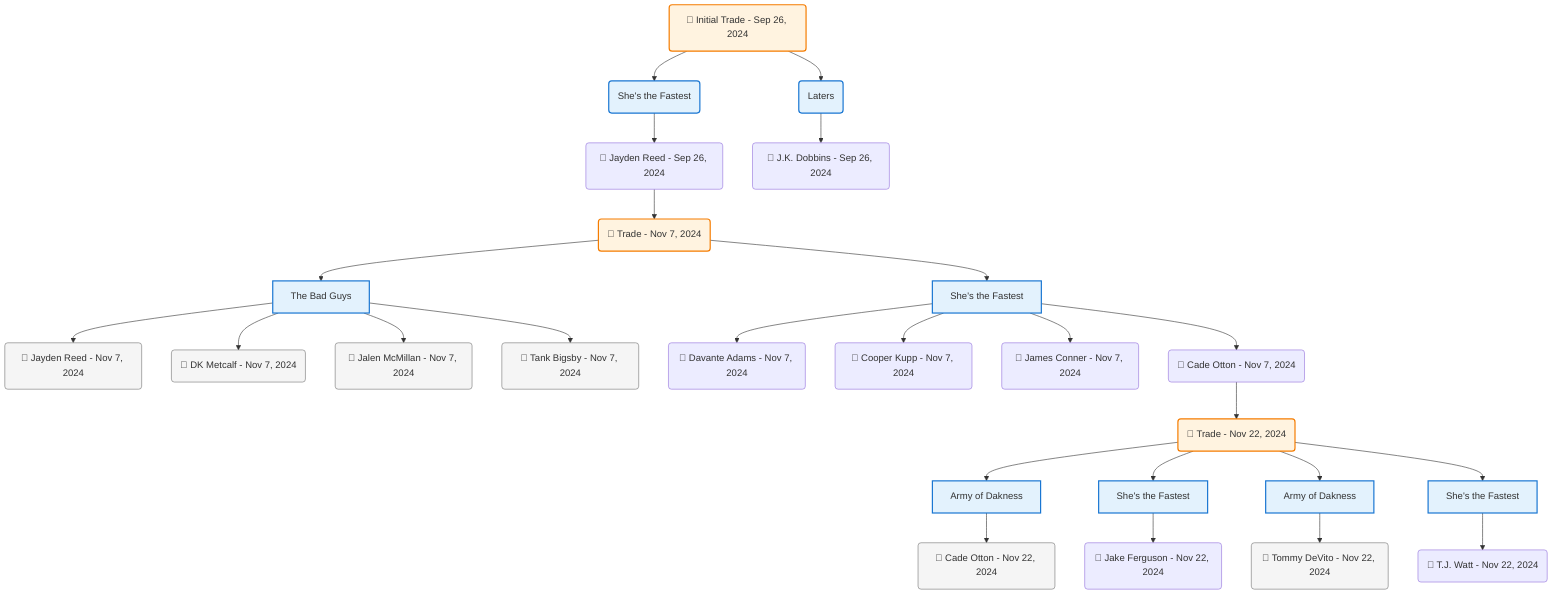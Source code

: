 flowchart TD

    TRADE_MAIN("🔄 Initial Trade - Sep 26, 2024")
    TEAM_1("She's the Fastest")
    TEAM_2("Laters")
    NODE_ab875753-e618-4227-8602-1e045f42fe74("🔄 Jayden Reed - Sep 26, 2024")
    TRADE_f0b59f44-b3c9-4da4-a932-35e737b726f8_3("🔄 Trade - Nov 7, 2024")
    TEAM_b2220d1a-ff75-4622-9757-09978901110f_4["The Bad Guys"]
    NODE_3b42a806-e1a5-4804-9033-748803fe5c38("🔄 Jayden Reed - Nov 7, 2024")
    NODE_7486b713-436b-4ebb-977f-a5eee3be411f("🔄 DK Metcalf - Nov 7, 2024")
    NODE_32b27ada-9ca3-4df8-aa54-cdedae0327d7("🔄 Jalen McMillan - Nov 7, 2024")
    NODE_639ff1b9-3f43-48f5-b518-e62da10b0078("🔄 Tank Bigsby - Nov 7, 2024")
    TEAM_4449259f-64af-44fd-9235-1facc0926234_5["She's the Fastest"]
    NODE_01a06424-c7b2-40d0-a9a6-0bf4476c878d("🔄 Davante Adams - Nov 7, 2024")
    NODE_61b63a42-68ef-4dd1-b255-24d63f7d3db2("🔄 Cooper Kupp - Nov 7, 2024")
    NODE_667ad38f-c2bd-4f79-8981-c251035800f2("🔄 James Conner - Nov 7, 2024")
    NODE_e9079c1a-2a24-4736-b966-f1f288f3723f("🔄 Cade Otton - Nov 7, 2024")
    TRADE_c5f7ffe4-03f4-4934-a180-962c6df2332d_6("🔄 Trade - Nov 22, 2024")
    TEAM_40f7599b-e68f-4bf4-9553-bf7e10924635_7["Army of Dakness"]
    NODE_9cb7f2ea-2dbb-4c0d-8722-31b51e3a2885("🔄 Cade Otton - Nov 22, 2024")
    TEAM_4449259f-64af-44fd-9235-1facc0926234_8["She's the Fastest"]
    NODE_586497a1-618d-4b4e-bde1-24c5150caf78("🔄 Jake Ferguson - Nov 22, 2024")
    TEAM_40f7599b-e68f-4bf4-9553-bf7e10924635_9["Army of Dakness"]
    NODE_bff925fd-413c-4e1b-bd5f-9d54cb007e7c("🔄 Tommy DeVito - Nov 22, 2024")
    TEAM_4449259f-64af-44fd-9235-1facc0926234_10["She's the Fastest"]
    NODE_282e4726-e801-47e6-9874-df90f99fe84c("🔄 T.J. Watt - Nov 22, 2024")
    NODE_8c12d5f0-8c2e-44e4-8ce6-4daca624a615("🔄 J.K. Dobbins - Sep 26, 2024")

    TRADE_MAIN --> TEAM_1
    TRADE_MAIN --> TEAM_2
    TEAM_1 --> NODE_ab875753-e618-4227-8602-1e045f42fe74
    NODE_ab875753-e618-4227-8602-1e045f42fe74 --> TRADE_f0b59f44-b3c9-4da4-a932-35e737b726f8_3
    TRADE_f0b59f44-b3c9-4da4-a932-35e737b726f8_3 --> TEAM_b2220d1a-ff75-4622-9757-09978901110f_4
    TEAM_b2220d1a-ff75-4622-9757-09978901110f_4 --> NODE_3b42a806-e1a5-4804-9033-748803fe5c38
    TEAM_b2220d1a-ff75-4622-9757-09978901110f_4 --> NODE_7486b713-436b-4ebb-977f-a5eee3be411f
    TEAM_b2220d1a-ff75-4622-9757-09978901110f_4 --> NODE_32b27ada-9ca3-4df8-aa54-cdedae0327d7
    TEAM_b2220d1a-ff75-4622-9757-09978901110f_4 --> NODE_639ff1b9-3f43-48f5-b518-e62da10b0078
    TRADE_f0b59f44-b3c9-4da4-a932-35e737b726f8_3 --> TEAM_4449259f-64af-44fd-9235-1facc0926234_5
    TEAM_4449259f-64af-44fd-9235-1facc0926234_5 --> NODE_01a06424-c7b2-40d0-a9a6-0bf4476c878d
    TEAM_4449259f-64af-44fd-9235-1facc0926234_5 --> NODE_61b63a42-68ef-4dd1-b255-24d63f7d3db2
    TEAM_4449259f-64af-44fd-9235-1facc0926234_5 --> NODE_667ad38f-c2bd-4f79-8981-c251035800f2
    TEAM_4449259f-64af-44fd-9235-1facc0926234_5 --> NODE_e9079c1a-2a24-4736-b966-f1f288f3723f
    NODE_e9079c1a-2a24-4736-b966-f1f288f3723f --> TRADE_c5f7ffe4-03f4-4934-a180-962c6df2332d_6
    TRADE_c5f7ffe4-03f4-4934-a180-962c6df2332d_6 --> TEAM_40f7599b-e68f-4bf4-9553-bf7e10924635_7
    TEAM_40f7599b-e68f-4bf4-9553-bf7e10924635_7 --> NODE_9cb7f2ea-2dbb-4c0d-8722-31b51e3a2885
    TRADE_c5f7ffe4-03f4-4934-a180-962c6df2332d_6 --> TEAM_4449259f-64af-44fd-9235-1facc0926234_8
    TEAM_4449259f-64af-44fd-9235-1facc0926234_8 --> NODE_586497a1-618d-4b4e-bde1-24c5150caf78
    TRADE_c5f7ffe4-03f4-4934-a180-962c6df2332d_6 --> TEAM_40f7599b-e68f-4bf4-9553-bf7e10924635_9
    TEAM_40f7599b-e68f-4bf4-9553-bf7e10924635_9 --> NODE_bff925fd-413c-4e1b-bd5f-9d54cb007e7c
    TRADE_c5f7ffe4-03f4-4934-a180-962c6df2332d_6 --> TEAM_4449259f-64af-44fd-9235-1facc0926234_10
    TEAM_4449259f-64af-44fd-9235-1facc0926234_10 --> NODE_282e4726-e801-47e6-9874-df90f99fe84c
    TEAM_2 --> NODE_8c12d5f0-8c2e-44e4-8ce6-4daca624a615

    %% Node styling
    classDef teamNode fill:#e3f2fd,stroke:#1976d2,stroke-width:2px
    classDef tradeNode fill:#fff3e0,stroke:#f57c00,stroke-width:2px
    classDef playerNode fill:#f3e5f5,stroke:#7b1fa2,stroke-width:1px
    classDef nonRootPlayerNode fill:#f5f5f5,stroke:#757575,stroke-width:1px
    classDef endNode fill:#ffebee,stroke:#c62828,stroke-width:2px
    classDef waiverNode fill:#e8f5e8,stroke:#388e3c,stroke-width:2px
    classDef championshipNode fill:#fff9c4,stroke:#f57f17,stroke-width:3px

    class TEAM_1,TEAM_2,TEAM_b2220d1a-ff75-4622-9757-09978901110f_4,TEAM_4449259f-64af-44fd-9235-1facc0926234_5,TEAM_40f7599b-e68f-4bf4-9553-bf7e10924635_7,TEAM_4449259f-64af-44fd-9235-1facc0926234_8,TEAM_40f7599b-e68f-4bf4-9553-bf7e10924635_9,TEAM_4449259f-64af-44fd-9235-1facc0926234_10 teamNode
    class NODE_3b42a806-e1a5-4804-9033-748803fe5c38,NODE_7486b713-436b-4ebb-977f-a5eee3be411f,NODE_32b27ada-9ca3-4df8-aa54-cdedae0327d7,NODE_639ff1b9-3f43-48f5-b518-e62da10b0078,NODE_9cb7f2ea-2dbb-4c0d-8722-31b51e3a2885,NODE_bff925fd-413c-4e1b-bd5f-9d54cb007e7c nonRootPlayerNode
    class TRADE_MAIN,TRADE_f0b59f44-b3c9-4da4-a932-35e737b726f8_3,TRADE_c5f7ffe4-03f4-4934-a180-962c6df2332d_6 tradeNode